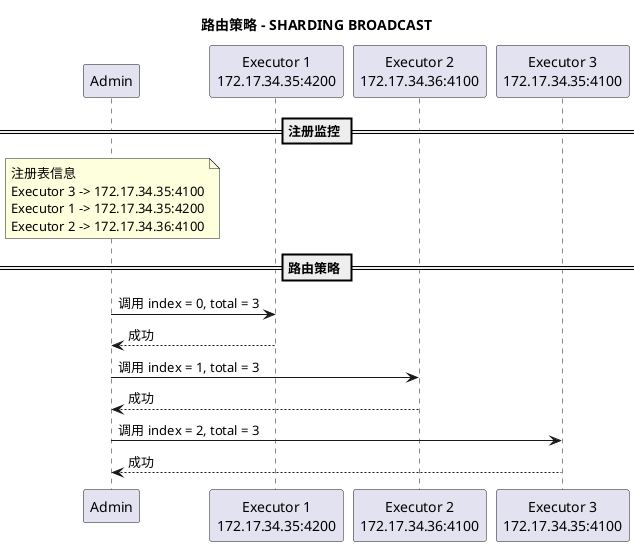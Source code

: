 @startuml
title 路由策略 - SHARDING BROADCAST

participant a as "Admin" order 10
participant e1 as "Executor 1\n172.17.34.35:4200" order 20
participant e2 as "Executor 2\n172.17.34.36:4100" order 30
participant e3 as "Executor 3\n172.17.34.35:4100" order 40

== 注册监控 ==
note over a
    注册表信息
    Executor 3 -> 172.17.34.35:4100
    Executor 1 -> 172.17.34.35:4200
    Executor 2 -> 172.17.34.36:4100
end note

== 路由策略 ==
a -> e1 : \
调用 index = 0, total = 3
a <-- e1 : 成功
a -> e2 : \
调用 index = 1, total = 3
a <-- e2 : 成功
a -> e3 : \
调用 index = 2, total = 3
a <-- e3 : 成功
@enduml